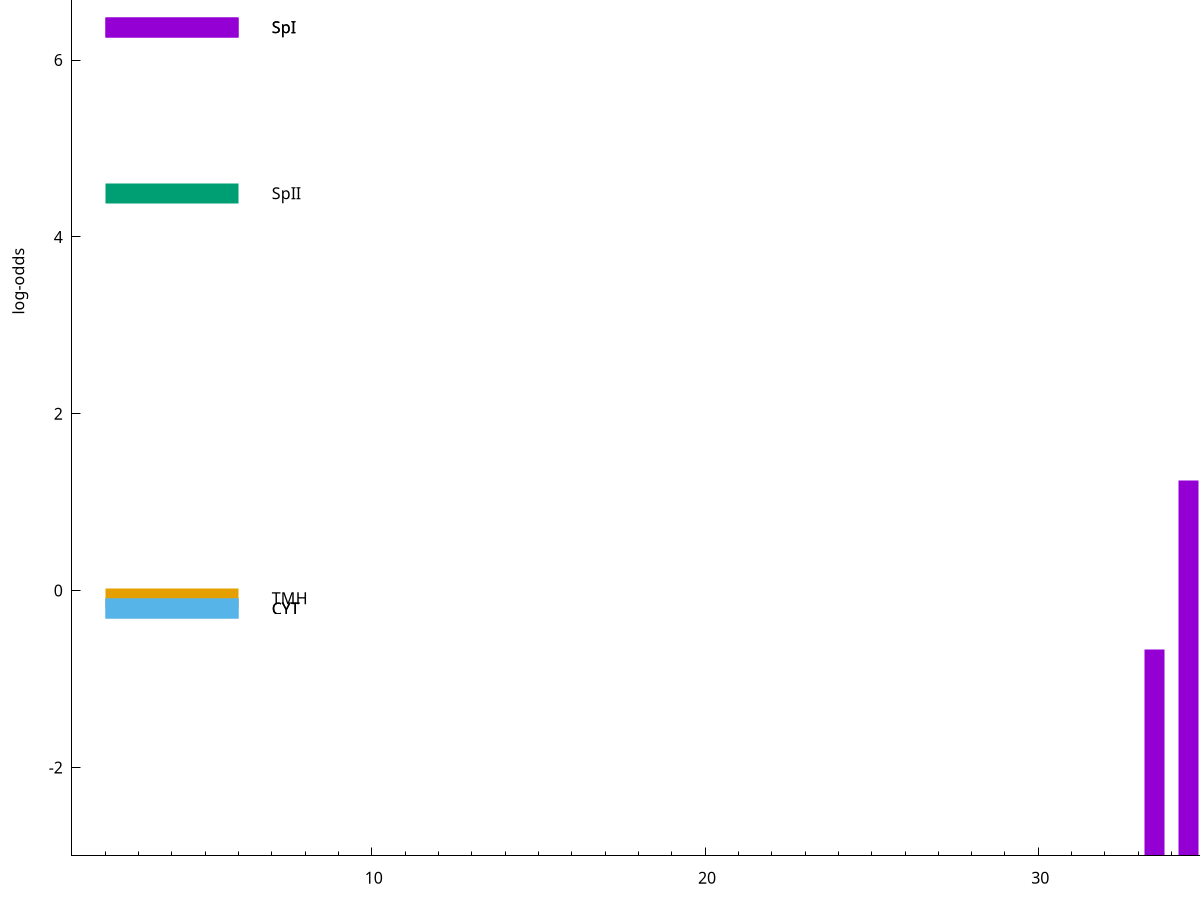set title "LipoP predictions for SRR3467249.gff"
set size 2., 1.4
set xrange [1:70] 
set mxtics 10
set yrange [-3:10]
set y2range [0:13]
set ylabel "log-odds"
set term postscript eps color solid "Helvetica" 30
set output "SRR3467249.gff151.eps"
set arrow from 2,6.37138 to 6,6.37138 nohead lt 1 lw 20
set label "SpI" at 7,6.37138
set arrow from 2,4.49443 to 6,4.49443 nohead lt 2 lw 20
set label "SpII" at 7,4.49443
set arrow from 2,-0.0853095 to 6,-0.0853095 nohead lt 4 lw 20
set label "TMH" at 7,-0.0853095
set arrow from 2,-0.200913 to 6,-0.200913 nohead lt 3 lw 20
set label "CYT" at 7,-0.200913
set arrow from 2,-0.200913 to 6,-0.200913 nohead lt 3 lw 20
set label "CYT" at 7,-0.200913
set arrow from 2,6.37138 to 6,6.37138 nohead lt 1 lw 20
set label "SpI" at 7,6.37138
# NOTE: The scores below are the log-odds scores with the threshold
# NOTE: subtracted (a hack to make gnuplot make the histogram all
# NOTE: look nice).
plot "-" axes x1y2 title "" with impulses lt 2 lw 20, "-" axes x1y2 title "" with impulses lt 1 lw 20
38.500000 7.494430
e
42.500000 8.960020
40.500000 6.219730
36.500000 4.802170
34.500000 4.243130
38.500000 4.080630
39.500000 4.031990
33.500000 2.330141
43.500000 0.759660
e
exit
